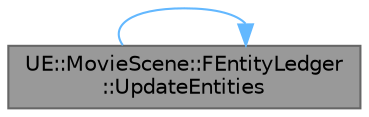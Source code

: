 digraph "UE::MovieScene::FEntityLedger::UpdateEntities"
{
 // INTERACTIVE_SVG=YES
 // LATEX_PDF_SIZE
  bgcolor="transparent";
  edge [fontname=Helvetica,fontsize=10,labelfontname=Helvetica,labelfontsize=10];
  node [fontname=Helvetica,fontsize=10,shape=box,height=0.2,width=0.4];
  rankdir="LR";
  Node1 [id="Node000001",label="UE::MovieScene::FEntityLedger\l::UpdateEntities",height=0.2,width=0.4,color="gray40", fillcolor="grey60", style="filled", fontcolor="black",tooltip="To be called any time this ledger's instance is to be evaluated with a different set of entities - up..."];
  Node1 -> Node1 [id="edge1_Node000001_Node000001",color="steelblue1",style="solid",tooltip=" "];
}
